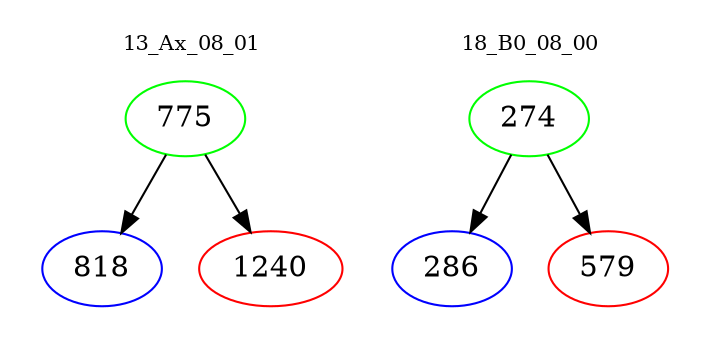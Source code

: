 digraph{
subgraph cluster_0 {
color = white
label = "13_Ax_08_01";
fontsize=10;
T0_775 [label="775", color="green"]
T0_775 -> T0_818 [color="black"]
T0_818 [label="818", color="blue"]
T0_775 -> T0_1240 [color="black"]
T0_1240 [label="1240", color="red"]
}
subgraph cluster_1 {
color = white
label = "18_B0_08_00";
fontsize=10;
T1_274 [label="274", color="green"]
T1_274 -> T1_286 [color="black"]
T1_286 [label="286", color="blue"]
T1_274 -> T1_579 [color="black"]
T1_579 [label="579", color="red"]
}
}
